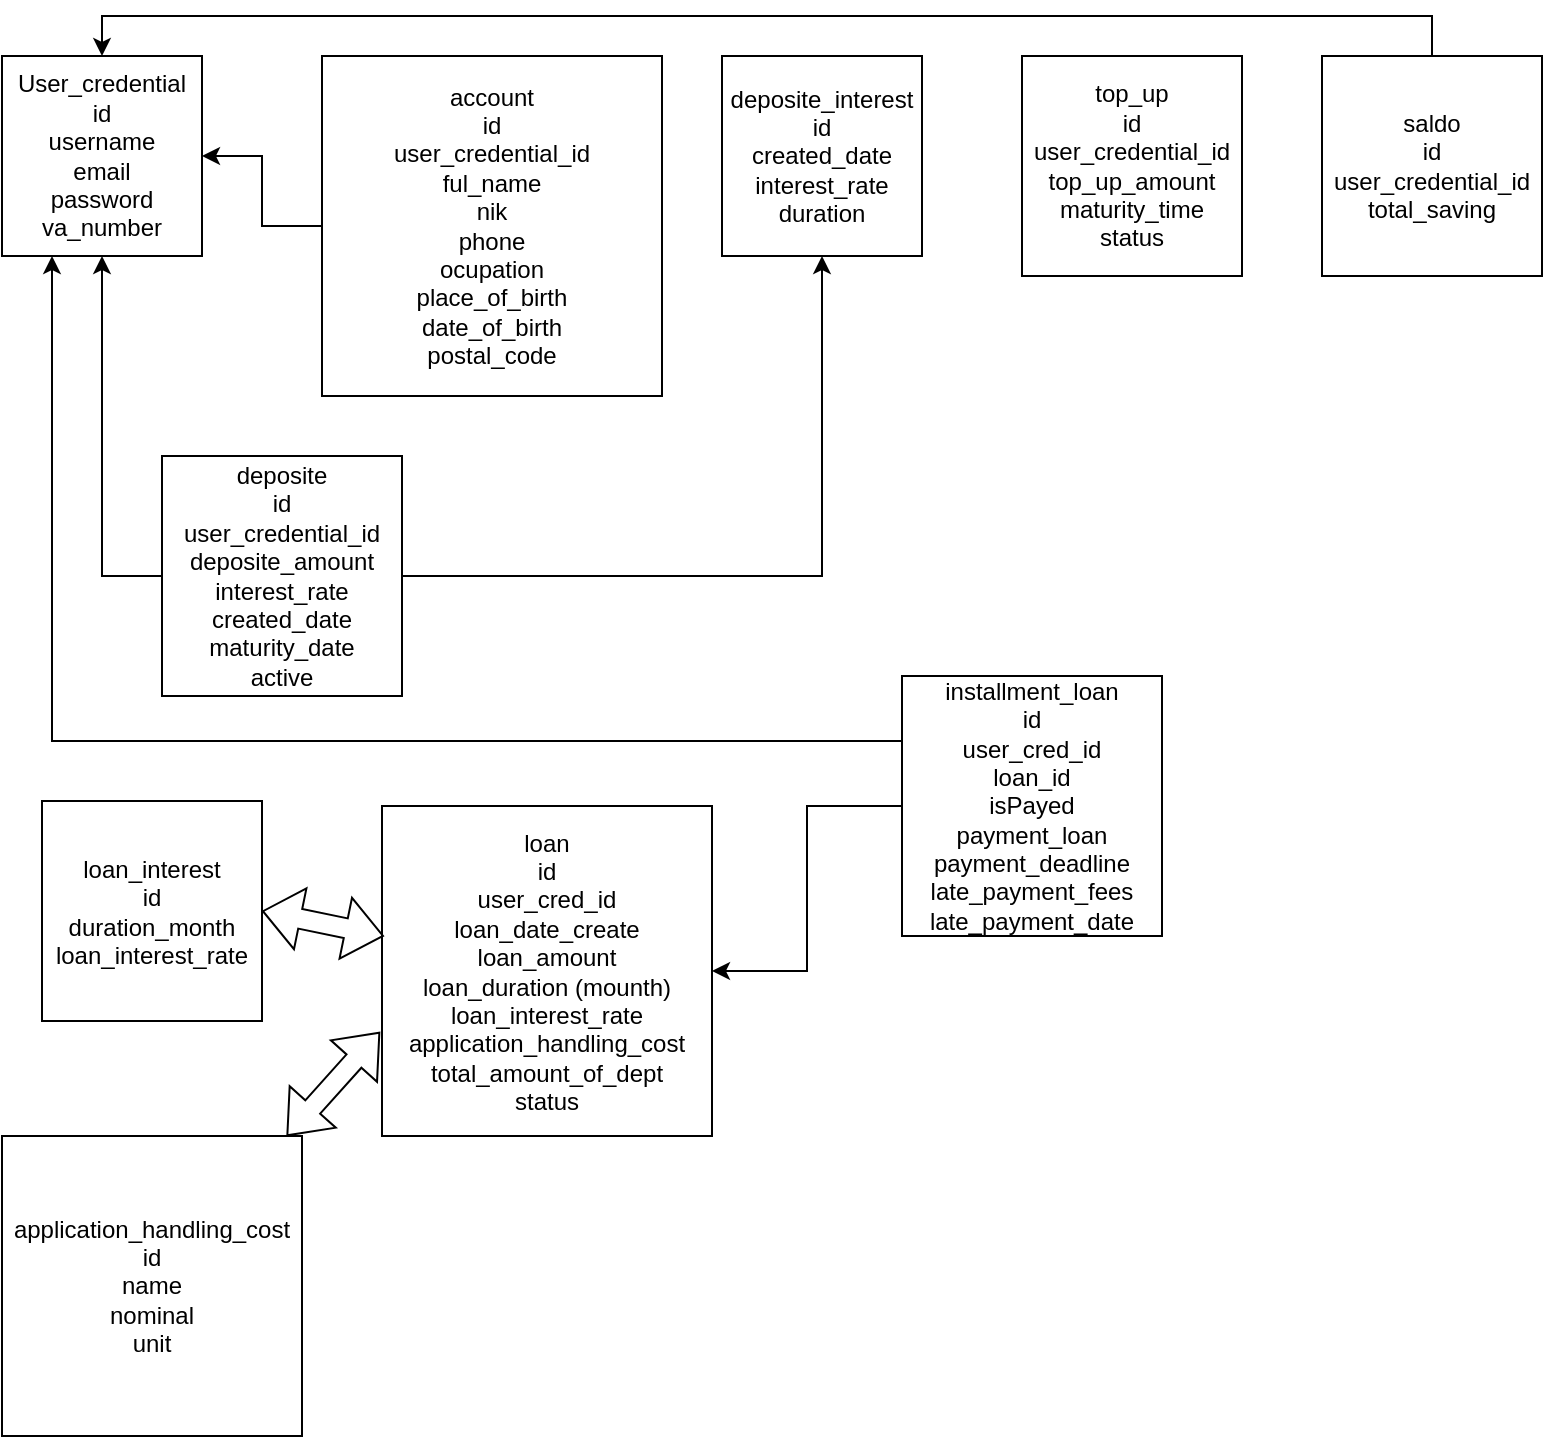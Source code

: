 <mxfile version="21.7.4" type="github">
  <diagram name="Page-1" id="IRqSY0UORqlvK6jRo1As">
    <mxGraphModel dx="880" dy="446" grid="1" gridSize="10" guides="1" tooltips="1" connect="1" arrows="1" fold="1" page="1" pageScale="1" pageWidth="850" pageHeight="1100" math="0" shadow="0">
      <root>
        <mxCell id="0" />
        <mxCell id="1" parent="0" />
        <mxCell id="sOJzw8-aGb0DBQRZUdF_-1" value="User_credential&lt;br&gt;id&lt;br&gt;username&lt;br&gt;email&lt;br&gt;password&lt;br&gt;va_number" style="whiteSpace=wrap;html=1;aspect=fixed;" parent="1" vertex="1">
          <mxGeometry x="50" y="50" width="100" height="100" as="geometry" />
        </mxCell>
        <mxCell id="sOJzw8-aGb0DBQRZUdF_-3" value="" style="edgeStyle=orthogonalEdgeStyle;rounded=0;orthogonalLoop=1;jettySize=auto;html=1;" parent="1" source="sOJzw8-aGb0DBQRZUdF_-2" target="sOJzw8-aGb0DBQRZUdF_-1" edge="1">
          <mxGeometry relative="1" as="geometry" />
        </mxCell>
        <mxCell id="sOJzw8-aGb0DBQRZUdF_-2" value="account&lt;br&gt;id&lt;br&gt;user_credential_id&lt;br&gt;ful_name&lt;br&gt;nik&lt;br&gt;phone&lt;br&gt;ocupation&lt;br&gt;place_of_birth&lt;br&gt;date_of_birth&lt;br&gt;postal_code" style="whiteSpace=wrap;html=1;aspect=fixed;" parent="1" vertex="1">
          <mxGeometry x="210" y="50" width="170" height="170" as="geometry" />
        </mxCell>
        <mxCell id="sOJzw8-aGb0DBQRZUdF_-8" style="edgeStyle=orthogonalEdgeStyle;rounded=0;orthogonalLoop=1;jettySize=auto;html=1;exitX=0;exitY=0.5;exitDx=0;exitDy=0;" parent="1" source="sOJzw8-aGb0DBQRZUdF_-4" target="sOJzw8-aGb0DBQRZUdF_-1" edge="1">
          <mxGeometry relative="1" as="geometry" />
        </mxCell>
        <mxCell id="sOJzw8-aGb0DBQRZUdF_-9" style="edgeStyle=orthogonalEdgeStyle;rounded=0;orthogonalLoop=1;jettySize=auto;html=1;exitX=1;exitY=0.5;exitDx=0;exitDy=0;entryX=0.5;entryY=1;entryDx=0;entryDy=0;" parent="1" source="sOJzw8-aGb0DBQRZUdF_-4" target="sOJzw8-aGb0DBQRZUdF_-6" edge="1">
          <mxGeometry relative="1" as="geometry" />
        </mxCell>
        <mxCell id="sOJzw8-aGb0DBQRZUdF_-4" value="deposite&lt;br&gt;id&lt;br&gt;user_credential_id&lt;br&gt;deposite_amount&lt;br&gt;interest_rate&lt;br&gt;created_date&lt;br&gt;maturity_date&lt;br&gt;active" style="whiteSpace=wrap;html=1;aspect=fixed;" parent="1" vertex="1">
          <mxGeometry x="130" y="250" width="120" height="120" as="geometry" />
        </mxCell>
        <mxCell id="sOJzw8-aGb0DBQRZUdF_-6" value="deposite_interest&lt;br&gt;id&lt;br&gt;created_date&lt;br&gt;interest_rate&lt;br&gt;duration" style="whiteSpace=wrap;html=1;aspect=fixed;" parent="1" vertex="1">
          <mxGeometry x="410" y="50" width="100" height="100" as="geometry" />
        </mxCell>
        <mxCell id="sOJzw8-aGb0DBQRZUdF_-10" value="top_up&lt;br&gt;id&lt;br&gt;user_credential_id&lt;br&gt;top_up_amount&lt;br&gt;maturity_time&lt;br&gt;status" style="whiteSpace=wrap;html=1;aspect=fixed;" parent="1" vertex="1">
          <mxGeometry x="560" y="50" width="110" height="110" as="geometry" />
        </mxCell>
        <mxCell id="sOJzw8-aGb0DBQRZUdF_-12" style="edgeStyle=orthogonalEdgeStyle;rounded=0;orthogonalLoop=1;jettySize=auto;html=1;exitX=0.5;exitY=0;exitDx=0;exitDy=0;entryX=0.5;entryY=0;entryDx=0;entryDy=0;" parent="1" source="sOJzw8-aGb0DBQRZUdF_-11" target="sOJzw8-aGb0DBQRZUdF_-1" edge="1">
          <mxGeometry relative="1" as="geometry" />
        </mxCell>
        <mxCell id="sOJzw8-aGb0DBQRZUdF_-11" value="saldo&lt;br&gt;id&lt;br&gt;user_credential_id&lt;br&gt;total_saving" style="whiteSpace=wrap;html=1;aspect=fixed;" parent="1" vertex="1">
          <mxGeometry x="710" y="50" width="110" height="110" as="geometry" />
        </mxCell>
        <mxCell id="sOJzw8-aGb0DBQRZUdF_-13" value="loan_interest&lt;br&gt;id&lt;br&gt;duration_month&lt;br&gt;loan_interest_rate" style="whiteSpace=wrap;html=1;aspect=fixed;" parent="1" vertex="1">
          <mxGeometry x="70" y="422.5" width="110" height="110" as="geometry" />
        </mxCell>
        <mxCell id="sOJzw8-aGb0DBQRZUdF_-14" value="loan&lt;br&gt;id&lt;br&gt;user_cred_id&lt;br&gt;loan_date_create&lt;br&gt;loan_amount&lt;br&gt;loan_duration (mounth)&lt;br&gt;loan_interest_rate&lt;br&gt;application_handling_cost&lt;br&gt;total_amount_of_dept&lt;br&gt;status" style="whiteSpace=wrap;html=1;aspect=fixed;" parent="1" vertex="1">
          <mxGeometry x="240" y="425" width="165" height="165" as="geometry" />
        </mxCell>
        <mxCell id="H8JlLTUlfAyMEv2b3wwE-3" style="edgeStyle=orthogonalEdgeStyle;rounded=0;orthogonalLoop=1;jettySize=auto;html=1;exitX=0;exitY=0.5;exitDx=0;exitDy=0;entryX=1;entryY=0.5;entryDx=0;entryDy=0;" edge="1" parent="1" source="H8JlLTUlfAyMEv2b3wwE-1" target="sOJzw8-aGb0DBQRZUdF_-14">
          <mxGeometry relative="1" as="geometry" />
        </mxCell>
        <mxCell id="H8JlLTUlfAyMEv2b3wwE-4" style="edgeStyle=orthogonalEdgeStyle;rounded=0;orthogonalLoop=1;jettySize=auto;html=1;exitX=0;exitY=0.25;exitDx=0;exitDy=0;entryX=0.25;entryY=1;entryDx=0;entryDy=0;" edge="1" parent="1" source="H8JlLTUlfAyMEv2b3wwE-1" target="sOJzw8-aGb0DBQRZUdF_-1">
          <mxGeometry relative="1" as="geometry" />
        </mxCell>
        <mxCell id="H8JlLTUlfAyMEv2b3wwE-1" value="installment_loan&lt;br&gt;id&lt;br&gt;user_cred_id&lt;br&gt;loan_id&lt;br&gt;isPayed&lt;br&gt;payment_loan&lt;br&gt;payment_deadline&lt;br&gt;late_payment_fees&lt;br&gt;late_payment_date" style="whiteSpace=wrap;html=1;aspect=fixed;" vertex="1" parent="1">
          <mxGeometry x="500" y="360" width="130" height="130" as="geometry" />
        </mxCell>
        <mxCell id="H8JlLTUlfAyMEv2b3wwE-2" value="application_handling_cost&lt;br&gt;id&lt;br&gt;name&lt;br&gt;nominal&lt;br&gt;unit" style="whiteSpace=wrap;html=1;aspect=fixed;" vertex="1" parent="1">
          <mxGeometry x="50" y="590" width="150" height="150" as="geometry" />
        </mxCell>
        <mxCell id="H8JlLTUlfAyMEv2b3wwE-5" value="" style="shape=flexArrow;endArrow=classic;startArrow=classic;html=1;rounded=0;exitX=1;exitY=0.5;exitDx=0;exitDy=0;entryX=0.006;entryY=0.394;entryDx=0;entryDy=0;entryPerimeter=0;" edge="1" parent="1" source="sOJzw8-aGb0DBQRZUdF_-13" target="sOJzw8-aGb0DBQRZUdF_-14">
          <mxGeometry width="100" height="100" relative="1" as="geometry">
            <mxPoint x="370" y="600" as="sourcePoint" />
            <mxPoint x="470" y="500" as="targetPoint" />
          </mxGeometry>
        </mxCell>
        <mxCell id="H8JlLTUlfAyMEv2b3wwE-6" value="" style="shape=flexArrow;endArrow=classic;startArrow=classic;html=1;rounded=0;entryX=-0.006;entryY=0.685;entryDx=0;entryDy=0;entryPerimeter=0;" edge="1" parent="1" source="H8JlLTUlfAyMEv2b3wwE-2" target="sOJzw8-aGb0DBQRZUdF_-14">
          <mxGeometry width="100" height="100" relative="1" as="geometry">
            <mxPoint x="370" y="600" as="sourcePoint" />
            <mxPoint x="470" y="500" as="targetPoint" />
          </mxGeometry>
        </mxCell>
      </root>
    </mxGraphModel>
  </diagram>
</mxfile>

